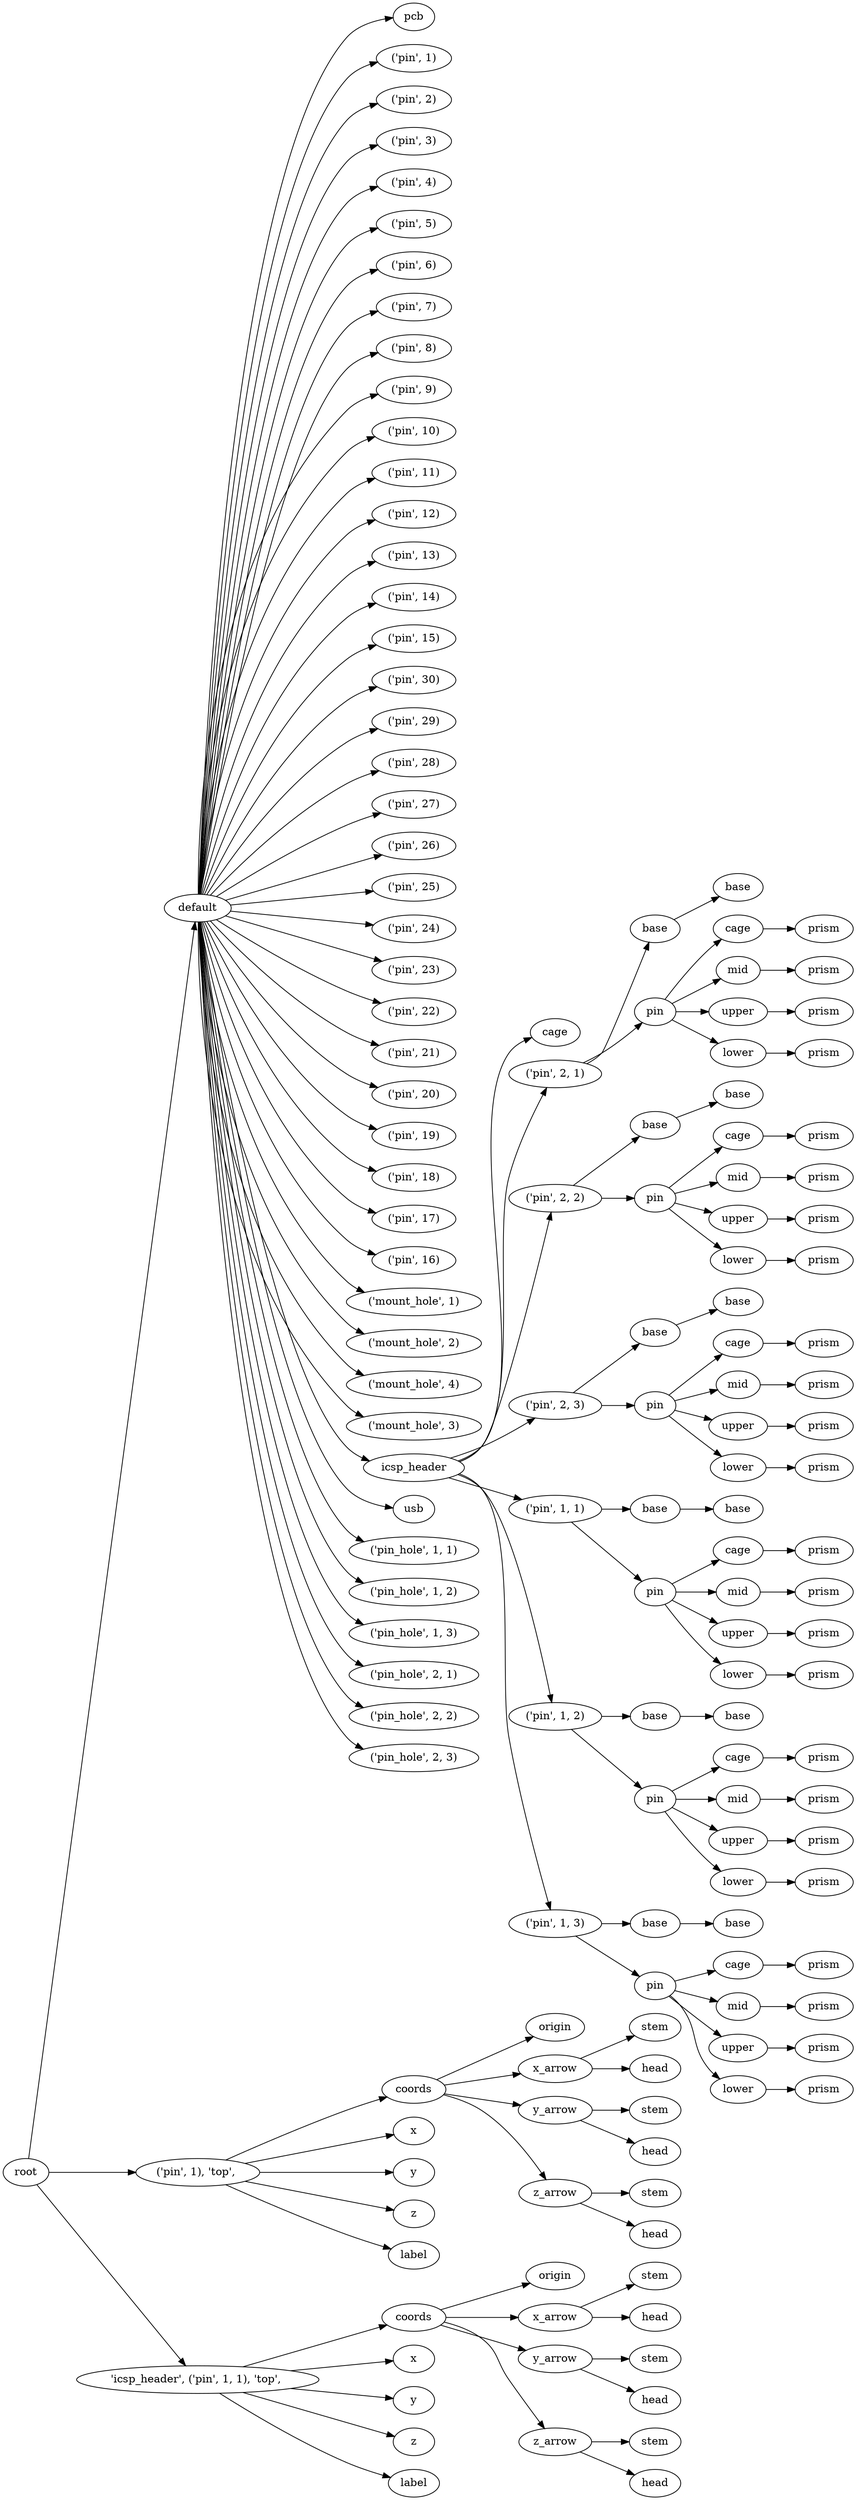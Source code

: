 digraph default {
	graph [rankdir=LR]
	root_1 [label=root href="javascript:s=&quot;\(\)\nNone&quot;; console.log(s); alert(s);"]
	default_2 [label=default href="javascript:s=&quot;\(&#x27;default&#x27;,\)\nArduinoNanoClassic&quot;; console.log(s); alert(s);" tooltip=ArduinoNanoClassic]
	pcb_3 [label=pcb href="javascript:s=&quot;\(&#x27;default&#x27;,\ &#x27;pcb&#x27;\)\nBox&quot;; console.log(s); alert(s);" tooltip=Box]
	pin_4 [label="\('pin',\ 1\)" href="javascript:s=&quot;\(&#x27;default&#x27;,\ \(&#x27;pin&#x27;,\ 1\)\)\nCylinder&quot;; console.log(s); alert(s);" tooltip=Cylinder]
	pin_5 [label="\('pin',\ 2\)" href="javascript:s=&quot;\(&#x27;default&#x27;,\ \(&#x27;pin&#x27;,\ 2\)\)\nCylinder&quot;; console.log(s); alert(s);" tooltip=Cylinder]
	pin_6 [label="\('pin',\ 3\)" href="javascript:s=&quot;\(&#x27;default&#x27;,\ \(&#x27;pin&#x27;,\ 3\)\)\nCylinder&quot;; console.log(s); alert(s);" tooltip=Cylinder]
	pin_7 [label="\('pin',\ 4\)" href="javascript:s=&quot;\(&#x27;default&#x27;,\ \(&#x27;pin&#x27;,\ 4\)\)\nCylinder&quot;; console.log(s); alert(s);" tooltip=Cylinder]
	pin_8 [label="\('pin',\ 5\)" href="javascript:s=&quot;\(&#x27;default&#x27;,\ \(&#x27;pin&#x27;,\ 5\)\)\nCylinder&quot;; console.log(s); alert(s);" tooltip=Cylinder]
	pin_9 [label="\('pin',\ 6\)" href="javascript:s=&quot;\(&#x27;default&#x27;,\ \(&#x27;pin&#x27;,\ 6\)\)\nCylinder&quot;; console.log(s); alert(s);" tooltip=Cylinder]
	pin_10 [label="\('pin',\ 7\)" href="javascript:s=&quot;\(&#x27;default&#x27;,\ \(&#x27;pin&#x27;,\ 7\)\)\nCylinder&quot;; console.log(s); alert(s);" tooltip=Cylinder]
	pin_11 [label="\('pin',\ 8\)" href="javascript:s=&quot;\(&#x27;default&#x27;,\ \(&#x27;pin&#x27;,\ 8\)\)\nCylinder&quot;; console.log(s); alert(s);" tooltip=Cylinder]
	pin_12 [label="\('pin',\ 9\)" href="javascript:s=&quot;\(&#x27;default&#x27;,\ \(&#x27;pin&#x27;,\ 9\)\)\nCylinder&quot;; console.log(s); alert(s);" tooltip=Cylinder]
	pin_13 [label="\('pin',\ 10\)" href="javascript:s=&quot;\(&#x27;default&#x27;,\ \(&#x27;pin&#x27;,\ 10\)\)\nCylinder&quot;; console.log(s); alert(s);" tooltip=Cylinder]
	pin_14 [label="\('pin',\ 11\)" href="javascript:s=&quot;\(&#x27;default&#x27;,\ \(&#x27;pin&#x27;,\ 11\)\)\nCylinder&quot;; console.log(s); alert(s);" tooltip=Cylinder]
	pin_15 [label="\('pin',\ 12\)" href="javascript:s=&quot;\(&#x27;default&#x27;,\ \(&#x27;pin&#x27;,\ 12\)\)\nCylinder&quot;; console.log(s); alert(s);" tooltip=Cylinder]
	pin_16 [label="\('pin',\ 13\)" href="javascript:s=&quot;\(&#x27;default&#x27;,\ \(&#x27;pin&#x27;,\ 13\)\)\nCylinder&quot;; console.log(s); alert(s);" tooltip=Cylinder]
	pin_17 [label="\('pin',\ 14\)" href="javascript:s=&quot;\(&#x27;default&#x27;,\ \(&#x27;pin&#x27;,\ 14\)\)\nCylinder&quot;; console.log(s); alert(s);" tooltip=Cylinder]
	pin_18 [label="\('pin',\ 15\)" href="javascript:s=&quot;\(&#x27;default&#x27;,\ \(&#x27;pin&#x27;,\ 15\)\)\nCylinder&quot;; console.log(s); alert(s);" tooltip=Cylinder]
	pin_19 [label="\('pin',\ 30\)" href="javascript:s=&quot;\(&#x27;default&#x27;,\ \(&#x27;pin&#x27;,\ 30\)\)\nCylinder&quot;; console.log(s); alert(s);" tooltip=Cylinder]
	pin_20 [label="\('pin',\ 29\)" href="javascript:s=&quot;\(&#x27;default&#x27;,\ \(&#x27;pin&#x27;,\ 29\)\)\nCylinder&quot;; console.log(s); alert(s);" tooltip=Cylinder]
	pin_21 [label="\('pin',\ 28\)" href="javascript:s=&quot;\(&#x27;default&#x27;,\ \(&#x27;pin&#x27;,\ 28\)\)\nCylinder&quot;; console.log(s); alert(s);" tooltip=Cylinder]
	pin_22 [label="\('pin',\ 27\)" href="javascript:s=&quot;\(&#x27;default&#x27;,\ \(&#x27;pin&#x27;,\ 27\)\)\nCylinder&quot;; console.log(s); alert(s);" tooltip=Cylinder]
	pin_23 [label="\('pin',\ 26\)" href="javascript:s=&quot;\(&#x27;default&#x27;,\ \(&#x27;pin&#x27;,\ 26\)\)\nCylinder&quot;; console.log(s); alert(s);" tooltip=Cylinder]
	pin_24 [label="\('pin',\ 25\)" href="javascript:s=&quot;\(&#x27;default&#x27;,\ \(&#x27;pin&#x27;,\ 25\)\)\nCylinder&quot;; console.log(s); alert(s);" tooltip=Cylinder]
	pin_25 [label="\('pin',\ 24\)" href="javascript:s=&quot;\(&#x27;default&#x27;,\ \(&#x27;pin&#x27;,\ 24\)\)\nCylinder&quot;; console.log(s); alert(s);" tooltip=Cylinder]
	pin_26 [label="\('pin',\ 23\)" href="javascript:s=&quot;\(&#x27;default&#x27;,\ \(&#x27;pin&#x27;,\ 23\)\)\nCylinder&quot;; console.log(s); alert(s);" tooltip=Cylinder]
	pin_27 [label="\('pin',\ 22\)" href="javascript:s=&quot;\(&#x27;default&#x27;,\ \(&#x27;pin&#x27;,\ 22\)\)\nCylinder&quot;; console.log(s); alert(s);" tooltip=Cylinder]
	pin_28 [label="\('pin',\ 21\)" href="javascript:s=&quot;\(&#x27;default&#x27;,\ \(&#x27;pin&#x27;,\ 21\)\)\nCylinder&quot;; console.log(s); alert(s);" tooltip=Cylinder]
	pin_29 [label="\('pin',\ 20\)" href="javascript:s=&quot;\(&#x27;default&#x27;,\ \(&#x27;pin&#x27;,\ 20\)\)\nCylinder&quot;; console.log(s); alert(s);" tooltip=Cylinder]
	pin_30 [label="\('pin',\ 19\)" href="javascript:s=&quot;\(&#x27;default&#x27;,\ \(&#x27;pin&#x27;,\ 19\)\)\nCylinder&quot;; console.log(s); alert(s);" tooltip=Cylinder]
	pin_31 [label="\('pin',\ 18\)" href="javascript:s=&quot;\(&#x27;default&#x27;,\ \(&#x27;pin&#x27;,\ 18\)\)\nCylinder&quot;; console.log(s); alert(s);" tooltip=Cylinder]
	pin_32 [label="\('pin',\ 17\)" href="javascript:s=&quot;\(&#x27;default&#x27;,\ \(&#x27;pin&#x27;,\ 17\)\)\nCylinder&quot;; console.log(s); alert(s);" tooltip=Cylinder]
	pin_33 [label="\('pin',\ 16\)" href="javascript:s=&quot;\(&#x27;default&#x27;,\ \(&#x27;pin&#x27;,\ 16\)\)\nCylinder&quot;; console.log(s); alert(s);" tooltip=Cylinder]
	mount_hole_34 [label="\('mount_hole',\ 1\)" href="javascript:s=&quot;\(&#x27;default&#x27;,\ \(&#x27;mount_hole&#x27;,\ 1\)\)\nCylinder&quot;; console.log(s); alert(s);" tooltip=Cylinder]
	mount_hole_35 [label="\('mount_hole',\ 2\)" href="javascript:s=&quot;\(&#x27;default&#x27;,\ \(&#x27;mount_hole&#x27;,\ 2\)\)\nCylinder&quot;; console.log(s); alert(s);" tooltip=Cylinder]
	mount_hole_36 [label="\('mount_hole',\ 4\)" href="javascript:s=&quot;\(&#x27;default&#x27;,\ \(&#x27;mount_hole&#x27;,\ 4\)\)\nCylinder&quot;; console.log(s); alert(s);" tooltip=Cylinder]
	mount_hole_37 [label="\('mount_hole',\ 3\)" href="javascript:s=&quot;\(&#x27;default&#x27;,\ \(&#x27;mount_hole&#x27;,\ 3\)\)\nCylinder&quot;; console.log(s); alert(s);" tooltip=Cylinder]
	icsp_header_38 [label=icsp_header href="javascript:s=&quot;\(&#x27;default&#x27;,\ &#x27;icsp_header&#x27;\)\nHeader&quot;; console.log(s); alert(s);" tooltip=Header]
	cage_39 [label=cage href="javascript:s=&quot;\(&#x27;default&#x27;,\ &#x27;icsp_header&#x27;,\ &#x27;cage&#x27;\)\nBox&quot;; console.log(s); alert(s);" tooltip=Box]
	pin_40 [label="\('pin',\ 2,\ 1\)" href="javascript:s=&quot;\(&#x27;default&#x27;,\ &#x27;icsp_header&#x27;,\ \(&#x27;pin&#x27;,\ 2,\ 1\)\)\nMaker&quot;; console.log(s); alert(s);" tooltip=Maker]
	base_41 [label=base href="javascript:s=&quot;\(&#x27;default&#x27;,\ &#x27;icsp_header&#x27;,\ \(&#x27;pin&#x27;,\ 2,\ 1\),\ &#x27;base&#x27;\)\nHeaderBase&quot;; console.log(s); alert(s);" tooltip=HeaderBase]
	base_42 [label=base href="javascript:s=&quot;\(&#x27;default&#x27;,\ &#x27;icsp_header&#x27;,\ \(&#x27;pin&#x27;,\ 2,\ 1\),\ &#x27;base&#x27;,\ &#x27;base&#x27;\)\nLinearExtrude&quot;; console.log(s); alert(s);" tooltip=LinearExtrude]
	pin_43 [label=pin href="javascript:s=&quot;\(&#x27;default&#x27;,\ &#x27;icsp_header&#x27;,\ \(&#x27;pin&#x27;,\ 2,\ 1\),\ &#x27;pin&#x27;\)\nHeaderPin&quot;; console.log(s); alert(s);" tooltip=HeaderPin]
	cage_44 [label=cage href="javascript:s=&quot;\(&#x27;default&#x27;,\ &#x27;icsp_header&#x27;,\ \(&#x27;pin&#x27;,\ 2,\ 1\),\ &#x27;pin&#x27;,\ &#x27;cage&#x27;\)\nRegularPrism&quot;; console.log(s); alert(s);" tooltip=RegularPrism]
	prism_45 [label=prism href="javascript:s=&quot;\(&#x27;default&#x27;,\ &#x27;icsp_header&#x27;,\ \(&#x27;pin&#x27;,\ 2,\ 1\),\ &#x27;pin&#x27;,\ &#x27;cage&#x27;,\ &#x27;prism&#x27;\)\nLinearExtrude&quot;; console.log(s); alert(s);" tooltip=LinearExtrude]
	mid_46 [label=mid href="javascript:s=&quot;\(&#x27;default&#x27;,\ &#x27;icsp_header&#x27;,\ \(&#x27;pin&#x27;,\ 2,\ 1\),\ &#x27;pin&#x27;,\ &#x27;mid&#x27;\)\nRegularPrism&quot;; console.log(s); alert(s);" tooltip=RegularPrism]
	prism_47 [label=prism href="javascript:s=&quot;\(&#x27;default&#x27;,\ &#x27;icsp_header&#x27;,\ \(&#x27;pin&#x27;,\ 2,\ 1\),\ &#x27;pin&#x27;,\ &#x27;mid&#x27;,\ &#x27;prism&#x27;\)\nLinearExtrude&quot;; console.log(s); alert(s);" tooltip=LinearExtrude]
	upper_48 [label=upper href="javascript:s=&quot;\(&#x27;default&#x27;,\ &#x27;icsp_header&#x27;,\ \(&#x27;pin&#x27;,\ 2,\ 1\),\ &#x27;pin&#x27;,\ &#x27;upper&#x27;\)\nRegularPrism&quot;; console.log(s); alert(s);" tooltip=RegularPrism]
	prism_49 [label=prism href="javascript:s=&quot;\(&#x27;default&#x27;,\ &#x27;icsp_header&#x27;,\ \(&#x27;pin&#x27;,\ 2,\ 1\),\ &#x27;pin&#x27;,\ &#x27;upper&#x27;,\ &#x27;prism&#x27;\)\nLinearExtrude&quot;; console.log(s); alert(s);" tooltip=LinearExtrude]
	lower_50 [label=lower href="javascript:s=&quot;\(&#x27;default&#x27;,\ &#x27;icsp_header&#x27;,\ \(&#x27;pin&#x27;,\ 2,\ 1\),\ &#x27;pin&#x27;,\ &#x27;lower&#x27;\)\nRegularPrism&quot;; console.log(s); alert(s);" tooltip=RegularPrism]
	prism_51 [label=prism href="javascript:s=&quot;\(&#x27;default&#x27;,\ &#x27;icsp_header&#x27;,\ \(&#x27;pin&#x27;,\ 2,\ 1\),\ &#x27;pin&#x27;,\ &#x27;lower&#x27;,\ &#x27;prism&#x27;\)\nLinearExtrude&quot;; console.log(s); alert(s);" tooltip=LinearExtrude]
	pin_52 [label="\('pin',\ 2,\ 2\)" href="javascript:s=&quot;\(&#x27;default&#x27;,\ &#x27;icsp_header&#x27;,\ \(&#x27;pin&#x27;,\ 2,\ 2\)\)\nMaker&quot;; console.log(s); alert(s);" tooltip=Maker]
	base_53 [label=base href="javascript:s=&quot;\(&#x27;default&#x27;,\ &#x27;icsp_header&#x27;,\ \(&#x27;pin&#x27;,\ 2,\ 2\),\ &#x27;base&#x27;\)\nHeaderBase&quot;; console.log(s); alert(s);" tooltip=HeaderBase]
	base_54 [label=base href="javascript:s=&quot;\(&#x27;default&#x27;,\ &#x27;icsp_header&#x27;,\ \(&#x27;pin&#x27;,\ 2,\ 2\),\ &#x27;base&#x27;,\ &#x27;base&#x27;\)\nLinearExtrude&quot;; console.log(s); alert(s);" tooltip=LinearExtrude]
	pin_55 [label=pin href="javascript:s=&quot;\(&#x27;default&#x27;,\ &#x27;icsp_header&#x27;,\ \(&#x27;pin&#x27;,\ 2,\ 2\),\ &#x27;pin&#x27;\)\nHeaderPin&quot;; console.log(s); alert(s);" tooltip=HeaderPin]
	cage_56 [label=cage href="javascript:s=&quot;\(&#x27;default&#x27;,\ &#x27;icsp_header&#x27;,\ \(&#x27;pin&#x27;,\ 2,\ 2\),\ &#x27;pin&#x27;,\ &#x27;cage&#x27;\)\nRegularPrism&quot;; console.log(s); alert(s);" tooltip=RegularPrism]
	prism_57 [label=prism href="javascript:s=&quot;\(&#x27;default&#x27;,\ &#x27;icsp_header&#x27;,\ \(&#x27;pin&#x27;,\ 2,\ 2\),\ &#x27;pin&#x27;,\ &#x27;cage&#x27;,\ &#x27;prism&#x27;\)\nLinearExtrude&quot;; console.log(s); alert(s);" tooltip=LinearExtrude]
	mid_58 [label=mid href="javascript:s=&quot;\(&#x27;default&#x27;,\ &#x27;icsp_header&#x27;,\ \(&#x27;pin&#x27;,\ 2,\ 2\),\ &#x27;pin&#x27;,\ &#x27;mid&#x27;\)\nRegularPrism&quot;; console.log(s); alert(s);" tooltip=RegularPrism]
	prism_59 [label=prism href="javascript:s=&quot;\(&#x27;default&#x27;,\ &#x27;icsp_header&#x27;,\ \(&#x27;pin&#x27;,\ 2,\ 2\),\ &#x27;pin&#x27;,\ &#x27;mid&#x27;,\ &#x27;prism&#x27;\)\nLinearExtrude&quot;; console.log(s); alert(s);" tooltip=LinearExtrude]
	upper_60 [label=upper href="javascript:s=&quot;\(&#x27;default&#x27;,\ &#x27;icsp_header&#x27;,\ \(&#x27;pin&#x27;,\ 2,\ 2\),\ &#x27;pin&#x27;,\ &#x27;upper&#x27;\)\nRegularPrism&quot;; console.log(s); alert(s);" tooltip=RegularPrism]
	prism_61 [label=prism href="javascript:s=&quot;\(&#x27;default&#x27;,\ &#x27;icsp_header&#x27;,\ \(&#x27;pin&#x27;,\ 2,\ 2\),\ &#x27;pin&#x27;,\ &#x27;upper&#x27;,\ &#x27;prism&#x27;\)\nLinearExtrude&quot;; console.log(s); alert(s);" tooltip=LinearExtrude]
	lower_62 [label=lower href="javascript:s=&quot;\(&#x27;default&#x27;,\ &#x27;icsp_header&#x27;,\ \(&#x27;pin&#x27;,\ 2,\ 2\),\ &#x27;pin&#x27;,\ &#x27;lower&#x27;\)\nRegularPrism&quot;; console.log(s); alert(s);" tooltip=RegularPrism]
	prism_63 [label=prism href="javascript:s=&quot;\(&#x27;default&#x27;,\ &#x27;icsp_header&#x27;,\ \(&#x27;pin&#x27;,\ 2,\ 2\),\ &#x27;pin&#x27;,\ &#x27;lower&#x27;,\ &#x27;prism&#x27;\)\nLinearExtrude&quot;; console.log(s); alert(s);" tooltip=LinearExtrude]
	pin_64 [label="\('pin',\ 2,\ 3\)" href="javascript:s=&quot;\(&#x27;default&#x27;,\ &#x27;icsp_header&#x27;,\ \(&#x27;pin&#x27;,\ 2,\ 3\)\)\nMaker&quot;; console.log(s); alert(s);" tooltip=Maker]
	base_65 [label=base href="javascript:s=&quot;\(&#x27;default&#x27;,\ &#x27;icsp_header&#x27;,\ \(&#x27;pin&#x27;,\ 2,\ 3\),\ &#x27;base&#x27;\)\nHeaderBase&quot;; console.log(s); alert(s);" tooltip=HeaderBase]
	base_66 [label=base href="javascript:s=&quot;\(&#x27;default&#x27;,\ &#x27;icsp_header&#x27;,\ \(&#x27;pin&#x27;,\ 2,\ 3\),\ &#x27;base&#x27;,\ &#x27;base&#x27;\)\nLinearExtrude&quot;; console.log(s); alert(s);" tooltip=LinearExtrude]
	pin_67 [label=pin href="javascript:s=&quot;\(&#x27;default&#x27;,\ &#x27;icsp_header&#x27;,\ \(&#x27;pin&#x27;,\ 2,\ 3\),\ &#x27;pin&#x27;\)\nHeaderPin&quot;; console.log(s); alert(s);" tooltip=HeaderPin]
	cage_68 [label=cage href="javascript:s=&quot;\(&#x27;default&#x27;,\ &#x27;icsp_header&#x27;,\ \(&#x27;pin&#x27;,\ 2,\ 3\),\ &#x27;pin&#x27;,\ &#x27;cage&#x27;\)\nRegularPrism&quot;; console.log(s); alert(s);" tooltip=RegularPrism]
	prism_69 [label=prism href="javascript:s=&quot;\(&#x27;default&#x27;,\ &#x27;icsp_header&#x27;,\ \(&#x27;pin&#x27;,\ 2,\ 3\),\ &#x27;pin&#x27;,\ &#x27;cage&#x27;,\ &#x27;prism&#x27;\)\nLinearExtrude&quot;; console.log(s); alert(s);" tooltip=LinearExtrude]
	mid_70 [label=mid href="javascript:s=&quot;\(&#x27;default&#x27;,\ &#x27;icsp_header&#x27;,\ \(&#x27;pin&#x27;,\ 2,\ 3\),\ &#x27;pin&#x27;,\ &#x27;mid&#x27;\)\nRegularPrism&quot;; console.log(s); alert(s);" tooltip=RegularPrism]
	prism_71 [label=prism href="javascript:s=&quot;\(&#x27;default&#x27;,\ &#x27;icsp_header&#x27;,\ \(&#x27;pin&#x27;,\ 2,\ 3\),\ &#x27;pin&#x27;,\ &#x27;mid&#x27;,\ &#x27;prism&#x27;\)\nLinearExtrude&quot;; console.log(s); alert(s);" tooltip=LinearExtrude]
	upper_72 [label=upper href="javascript:s=&quot;\(&#x27;default&#x27;,\ &#x27;icsp_header&#x27;,\ \(&#x27;pin&#x27;,\ 2,\ 3\),\ &#x27;pin&#x27;,\ &#x27;upper&#x27;\)\nRegularPrism&quot;; console.log(s); alert(s);" tooltip=RegularPrism]
	prism_73 [label=prism href="javascript:s=&quot;\(&#x27;default&#x27;,\ &#x27;icsp_header&#x27;,\ \(&#x27;pin&#x27;,\ 2,\ 3\),\ &#x27;pin&#x27;,\ &#x27;upper&#x27;,\ &#x27;prism&#x27;\)\nLinearExtrude&quot;; console.log(s); alert(s);" tooltip=LinearExtrude]
	lower_74 [label=lower href="javascript:s=&quot;\(&#x27;default&#x27;,\ &#x27;icsp_header&#x27;,\ \(&#x27;pin&#x27;,\ 2,\ 3\),\ &#x27;pin&#x27;,\ &#x27;lower&#x27;\)\nRegularPrism&quot;; console.log(s); alert(s);" tooltip=RegularPrism]
	prism_75 [label=prism href="javascript:s=&quot;\(&#x27;default&#x27;,\ &#x27;icsp_header&#x27;,\ \(&#x27;pin&#x27;,\ 2,\ 3\),\ &#x27;pin&#x27;,\ &#x27;lower&#x27;,\ &#x27;prism&#x27;\)\nLinearExtrude&quot;; console.log(s); alert(s);" tooltip=LinearExtrude]
	pin_76 [label="\('pin',\ 1,\ 1\)" href="javascript:s=&quot;\(&#x27;default&#x27;,\ &#x27;icsp_header&#x27;,\ \(&#x27;pin&#x27;,\ 1,\ 1\)\)\nMaker&quot;; console.log(s); alert(s);" tooltip=Maker]
	base_77 [label=base href="javascript:s=&quot;\(&#x27;default&#x27;,\ &#x27;icsp_header&#x27;,\ \(&#x27;pin&#x27;,\ 1,\ 1\),\ &#x27;base&#x27;\)\nHeaderBase&quot;; console.log(s); alert(s);" tooltip=HeaderBase]
	base_78 [label=base href="javascript:s=&quot;\(&#x27;default&#x27;,\ &#x27;icsp_header&#x27;,\ \(&#x27;pin&#x27;,\ 1,\ 1\),\ &#x27;base&#x27;,\ &#x27;base&#x27;\)\nLinearExtrude&quot;; console.log(s); alert(s);" tooltip=LinearExtrude]
	pin_79 [label=pin href="javascript:s=&quot;\(&#x27;default&#x27;,\ &#x27;icsp_header&#x27;,\ \(&#x27;pin&#x27;,\ 1,\ 1\),\ &#x27;pin&#x27;\)\nHeaderPin&quot;; console.log(s); alert(s);" tooltip=HeaderPin]
	cage_80 [label=cage href="javascript:s=&quot;\(&#x27;default&#x27;,\ &#x27;icsp_header&#x27;,\ \(&#x27;pin&#x27;,\ 1,\ 1\),\ &#x27;pin&#x27;,\ &#x27;cage&#x27;\)\nRegularPrism&quot;; console.log(s); alert(s);" tooltip=RegularPrism]
	prism_81 [label=prism href="javascript:s=&quot;\(&#x27;default&#x27;,\ &#x27;icsp_header&#x27;,\ \(&#x27;pin&#x27;,\ 1,\ 1\),\ &#x27;pin&#x27;,\ &#x27;cage&#x27;,\ &#x27;prism&#x27;\)\nLinearExtrude&quot;; console.log(s); alert(s);" tooltip=LinearExtrude]
	mid_82 [label=mid href="javascript:s=&quot;\(&#x27;default&#x27;,\ &#x27;icsp_header&#x27;,\ \(&#x27;pin&#x27;,\ 1,\ 1\),\ &#x27;pin&#x27;,\ &#x27;mid&#x27;\)\nRegularPrism&quot;; console.log(s); alert(s);" tooltip=RegularPrism]
	prism_83 [label=prism href="javascript:s=&quot;\(&#x27;default&#x27;,\ &#x27;icsp_header&#x27;,\ \(&#x27;pin&#x27;,\ 1,\ 1\),\ &#x27;pin&#x27;,\ &#x27;mid&#x27;,\ &#x27;prism&#x27;\)\nLinearExtrude&quot;; console.log(s); alert(s);" tooltip=LinearExtrude]
	upper_84 [label=upper href="javascript:s=&quot;\(&#x27;default&#x27;,\ &#x27;icsp_header&#x27;,\ \(&#x27;pin&#x27;,\ 1,\ 1\),\ &#x27;pin&#x27;,\ &#x27;upper&#x27;\)\nRegularPrism&quot;; console.log(s); alert(s);" tooltip=RegularPrism]
	prism_85 [label=prism href="javascript:s=&quot;\(&#x27;default&#x27;,\ &#x27;icsp_header&#x27;,\ \(&#x27;pin&#x27;,\ 1,\ 1\),\ &#x27;pin&#x27;,\ &#x27;upper&#x27;,\ &#x27;prism&#x27;\)\nLinearExtrude&quot;; console.log(s); alert(s);" tooltip=LinearExtrude]
	lower_86 [label=lower href="javascript:s=&quot;\(&#x27;default&#x27;,\ &#x27;icsp_header&#x27;,\ \(&#x27;pin&#x27;,\ 1,\ 1\),\ &#x27;pin&#x27;,\ &#x27;lower&#x27;\)\nRegularPrism&quot;; console.log(s); alert(s);" tooltip=RegularPrism]
	prism_87 [label=prism href="javascript:s=&quot;\(&#x27;default&#x27;,\ &#x27;icsp_header&#x27;,\ \(&#x27;pin&#x27;,\ 1,\ 1\),\ &#x27;pin&#x27;,\ &#x27;lower&#x27;,\ &#x27;prism&#x27;\)\nLinearExtrude&quot;; console.log(s); alert(s);" tooltip=LinearExtrude]
	pin_88 [label="\('pin',\ 1,\ 2\)" href="javascript:s=&quot;\(&#x27;default&#x27;,\ &#x27;icsp_header&#x27;,\ \(&#x27;pin&#x27;,\ 1,\ 2\)\)\nMaker&quot;; console.log(s); alert(s);" tooltip=Maker]
	base_89 [label=base href="javascript:s=&quot;\(&#x27;default&#x27;,\ &#x27;icsp_header&#x27;,\ \(&#x27;pin&#x27;,\ 1,\ 2\),\ &#x27;base&#x27;\)\nHeaderBase&quot;; console.log(s); alert(s);" tooltip=HeaderBase]
	base_90 [label=base href="javascript:s=&quot;\(&#x27;default&#x27;,\ &#x27;icsp_header&#x27;,\ \(&#x27;pin&#x27;,\ 1,\ 2\),\ &#x27;base&#x27;,\ &#x27;base&#x27;\)\nLinearExtrude&quot;; console.log(s); alert(s);" tooltip=LinearExtrude]
	pin_91 [label=pin href="javascript:s=&quot;\(&#x27;default&#x27;,\ &#x27;icsp_header&#x27;,\ \(&#x27;pin&#x27;,\ 1,\ 2\),\ &#x27;pin&#x27;\)\nHeaderPin&quot;; console.log(s); alert(s);" tooltip=HeaderPin]
	cage_92 [label=cage href="javascript:s=&quot;\(&#x27;default&#x27;,\ &#x27;icsp_header&#x27;,\ \(&#x27;pin&#x27;,\ 1,\ 2\),\ &#x27;pin&#x27;,\ &#x27;cage&#x27;\)\nRegularPrism&quot;; console.log(s); alert(s);" tooltip=RegularPrism]
	prism_93 [label=prism href="javascript:s=&quot;\(&#x27;default&#x27;,\ &#x27;icsp_header&#x27;,\ \(&#x27;pin&#x27;,\ 1,\ 2\),\ &#x27;pin&#x27;,\ &#x27;cage&#x27;,\ &#x27;prism&#x27;\)\nLinearExtrude&quot;; console.log(s); alert(s);" tooltip=LinearExtrude]
	mid_94 [label=mid href="javascript:s=&quot;\(&#x27;default&#x27;,\ &#x27;icsp_header&#x27;,\ \(&#x27;pin&#x27;,\ 1,\ 2\),\ &#x27;pin&#x27;,\ &#x27;mid&#x27;\)\nRegularPrism&quot;; console.log(s); alert(s);" tooltip=RegularPrism]
	prism_95 [label=prism href="javascript:s=&quot;\(&#x27;default&#x27;,\ &#x27;icsp_header&#x27;,\ \(&#x27;pin&#x27;,\ 1,\ 2\),\ &#x27;pin&#x27;,\ &#x27;mid&#x27;,\ &#x27;prism&#x27;\)\nLinearExtrude&quot;; console.log(s); alert(s);" tooltip=LinearExtrude]
	upper_96 [label=upper href="javascript:s=&quot;\(&#x27;default&#x27;,\ &#x27;icsp_header&#x27;,\ \(&#x27;pin&#x27;,\ 1,\ 2\),\ &#x27;pin&#x27;,\ &#x27;upper&#x27;\)\nRegularPrism&quot;; console.log(s); alert(s);" tooltip=RegularPrism]
	prism_97 [label=prism href="javascript:s=&quot;\(&#x27;default&#x27;,\ &#x27;icsp_header&#x27;,\ \(&#x27;pin&#x27;,\ 1,\ 2\),\ &#x27;pin&#x27;,\ &#x27;upper&#x27;,\ &#x27;prism&#x27;\)\nLinearExtrude&quot;; console.log(s); alert(s);" tooltip=LinearExtrude]
	lower_98 [label=lower href="javascript:s=&quot;\(&#x27;default&#x27;,\ &#x27;icsp_header&#x27;,\ \(&#x27;pin&#x27;,\ 1,\ 2\),\ &#x27;pin&#x27;,\ &#x27;lower&#x27;\)\nRegularPrism&quot;; console.log(s); alert(s);" tooltip=RegularPrism]
	prism_99 [label=prism href="javascript:s=&quot;\(&#x27;default&#x27;,\ &#x27;icsp_header&#x27;,\ \(&#x27;pin&#x27;,\ 1,\ 2\),\ &#x27;pin&#x27;,\ &#x27;lower&#x27;,\ &#x27;prism&#x27;\)\nLinearExtrude&quot;; console.log(s); alert(s);" tooltip=LinearExtrude]
	pin_100 [label="\('pin',\ 1,\ 3\)" href="javascript:s=&quot;\(&#x27;default&#x27;,\ &#x27;icsp_header&#x27;,\ \(&#x27;pin&#x27;,\ 1,\ 3\)\)\nMaker&quot;; console.log(s); alert(s);" tooltip=Maker]
	base_101 [label=base href="javascript:s=&quot;\(&#x27;default&#x27;,\ &#x27;icsp_header&#x27;,\ \(&#x27;pin&#x27;,\ 1,\ 3\),\ &#x27;base&#x27;\)\nHeaderBase&quot;; console.log(s); alert(s);" tooltip=HeaderBase]
	base_102 [label=base href="javascript:s=&quot;\(&#x27;default&#x27;,\ &#x27;icsp_header&#x27;,\ \(&#x27;pin&#x27;,\ 1,\ 3\),\ &#x27;base&#x27;,\ &#x27;base&#x27;\)\nLinearExtrude&quot;; console.log(s); alert(s);" tooltip=LinearExtrude]
	pin_103 [label=pin href="javascript:s=&quot;\(&#x27;default&#x27;,\ &#x27;icsp_header&#x27;,\ \(&#x27;pin&#x27;,\ 1,\ 3\),\ &#x27;pin&#x27;\)\nHeaderPin&quot;; console.log(s); alert(s);" tooltip=HeaderPin]
	cage_104 [label=cage href="javascript:s=&quot;\(&#x27;default&#x27;,\ &#x27;icsp_header&#x27;,\ \(&#x27;pin&#x27;,\ 1,\ 3\),\ &#x27;pin&#x27;,\ &#x27;cage&#x27;\)\nRegularPrism&quot;; console.log(s); alert(s);" tooltip=RegularPrism]
	prism_105 [label=prism href="javascript:s=&quot;\(&#x27;default&#x27;,\ &#x27;icsp_header&#x27;,\ \(&#x27;pin&#x27;,\ 1,\ 3\),\ &#x27;pin&#x27;,\ &#x27;cage&#x27;,\ &#x27;prism&#x27;\)\nLinearExtrude&quot;; console.log(s); alert(s);" tooltip=LinearExtrude]
	mid_106 [label=mid href="javascript:s=&quot;\(&#x27;default&#x27;,\ &#x27;icsp_header&#x27;,\ \(&#x27;pin&#x27;,\ 1,\ 3\),\ &#x27;pin&#x27;,\ &#x27;mid&#x27;\)\nRegularPrism&quot;; console.log(s); alert(s);" tooltip=RegularPrism]
	prism_107 [label=prism href="javascript:s=&quot;\(&#x27;default&#x27;,\ &#x27;icsp_header&#x27;,\ \(&#x27;pin&#x27;,\ 1,\ 3\),\ &#x27;pin&#x27;,\ &#x27;mid&#x27;,\ &#x27;prism&#x27;\)\nLinearExtrude&quot;; console.log(s); alert(s);" tooltip=LinearExtrude]
	upper_108 [label=upper href="javascript:s=&quot;\(&#x27;default&#x27;,\ &#x27;icsp_header&#x27;,\ \(&#x27;pin&#x27;,\ 1,\ 3\),\ &#x27;pin&#x27;,\ &#x27;upper&#x27;\)\nRegularPrism&quot;; console.log(s); alert(s);" tooltip=RegularPrism]
	prism_109 [label=prism href="javascript:s=&quot;\(&#x27;default&#x27;,\ &#x27;icsp_header&#x27;,\ \(&#x27;pin&#x27;,\ 1,\ 3\),\ &#x27;pin&#x27;,\ &#x27;upper&#x27;,\ &#x27;prism&#x27;\)\nLinearExtrude&quot;; console.log(s); alert(s);" tooltip=LinearExtrude]
	lower_110 [label=lower href="javascript:s=&quot;\(&#x27;default&#x27;,\ &#x27;icsp_header&#x27;,\ \(&#x27;pin&#x27;,\ 1,\ 3\),\ &#x27;pin&#x27;,\ &#x27;lower&#x27;\)\nRegularPrism&quot;; console.log(s); alert(s);" tooltip=RegularPrism]
	prism_111 [label=prism href="javascript:s=&quot;\(&#x27;default&#x27;,\ &#x27;icsp_header&#x27;,\ \(&#x27;pin&#x27;,\ 1,\ 3\),\ &#x27;pin&#x27;,\ &#x27;lower&#x27;,\ &#x27;prism&#x27;\)\nLinearExtrude&quot;; console.log(s); alert(s);" tooltip=LinearExtrude]
	usb_112 [label=usb href="javascript:s=&quot;\(&#x27;default&#x27;,\ &#x27;usb&#x27;\)\nBox&quot;; console.log(s); alert(s);" tooltip=Box]
	pin_hole_113 [label="\('pin_hole',\ 1,\ 1\)" href="javascript:s=&quot;\(&#x27;default&#x27;,\ \(&#x27;pin_hole&#x27;,\ 1,\ 1\)\)\nCylinder&quot;; console.log(s); alert(s);" tooltip=Cylinder]
	pin_hole_114 [label="\('pin_hole',\ 1,\ 2\)" href="javascript:s=&quot;\(&#x27;default&#x27;,\ \(&#x27;pin_hole&#x27;,\ 1,\ 2\)\)\nCylinder&quot;; console.log(s); alert(s);" tooltip=Cylinder]
	pin_hole_115 [label="\('pin_hole',\ 1,\ 3\)" href="javascript:s=&quot;\(&#x27;default&#x27;,\ \(&#x27;pin_hole&#x27;,\ 1,\ 3\)\)\nCylinder&quot;; console.log(s); alert(s);" tooltip=Cylinder]
	pin_hole_116 [label="\('pin_hole',\ 2,\ 1\)" href="javascript:s=&quot;\(&#x27;default&#x27;,\ \(&#x27;pin_hole&#x27;,\ 2,\ 1\)\)\nCylinder&quot;; console.log(s); alert(s);" tooltip=Cylinder]
	pin_hole_117 [label="\('pin_hole',\ 2,\ 2\)" href="javascript:s=&quot;\(&#x27;default&#x27;,\ \(&#x27;pin_hole&#x27;,\ 2,\ 2\)\)\nCylinder&quot;; console.log(s); alert(s);" tooltip=Cylinder]
	pin_hole_118 [label="\('pin_hole',\ 2,\ 3\)" href="javascript:s=&quot;\(&#x27;default&#x27;,\ \(&#x27;pin_hole&#x27;,\ 2,\ 3\)\)\nCylinder&quot;; console.log(s); alert(s);" tooltip=Cylinder]
	119 [label="\('pin',\ 1\),\ 'top',\ " href="javascript:s=&quot;\(&quot;\(&#x27;pin&#x27;,\ 1\),\ &#x27;top&#x27;,\ &quot;,\)\nAnnotatedCoordinates&quot;; console.log(s); alert(s);" tooltip=AnnotatedCoordinates]
	coords_120 [label=coords href="javascript:s=&quot;\(&quot;\(&#x27;pin&#x27;,\ 1\),\ &#x27;top&#x27;,\ &quot;,\ &#x27;coords&#x27;\)\nCoordinates&quot;; console.log(s); alert(s);" tooltip=Coordinates]
	origin_121 [label=origin href="javascript:s=&quot;\(&quot;\(&#x27;pin&#x27;,\ 1\),\ &#x27;top&#x27;,\ &quot;,\ &#x27;coords&#x27;,\ &#x27;origin&#x27;\)\nCoordinatesCage&quot;; console.log(s); alert(s);" tooltip=CoordinatesCage]
	x_arrow_122 [label=x_arrow href="javascript:s=&quot;\(&quot;\(&#x27;pin&#x27;,\ 1\),\ &#x27;top&#x27;,\ &quot;,\ &#x27;coords&#x27;,\ &#x27;x_arrow&#x27;\)\nArrow&quot;; console.log(s); alert(s);" tooltip=Arrow]
	stem_123 [label=stem href="javascript:s=&quot;\(&quot;\(&#x27;pin&#x27;,\ 1\),\ &#x27;top&#x27;,\ &quot;,\ &#x27;coords&#x27;,\ &#x27;x_arrow&#x27;,\ &#x27;stem&#x27;\)\nCone&quot;; console.log(s); alert(s);" tooltip=Cone]
	head_124 [label=head href="javascript:s=&quot;\(&quot;\(&#x27;pin&#x27;,\ 1\),\ &#x27;top&#x27;,\ &quot;,\ &#x27;coords&#x27;,\ &#x27;x_arrow&#x27;,\ &#x27;head&#x27;\)\nCone&quot;; console.log(s); alert(s);" tooltip=Cone]
	y_arrow_125 [label=y_arrow href="javascript:s=&quot;\(&quot;\(&#x27;pin&#x27;,\ 1\),\ &#x27;top&#x27;,\ &quot;,\ &#x27;coords&#x27;,\ &#x27;y_arrow&#x27;\)\nArrow&quot;; console.log(s); alert(s);" tooltip=Arrow]
	stem_126 [label=stem href="javascript:s=&quot;\(&quot;\(&#x27;pin&#x27;,\ 1\),\ &#x27;top&#x27;,\ &quot;,\ &#x27;coords&#x27;,\ &#x27;y_arrow&#x27;,\ &#x27;stem&#x27;\)\nCone&quot;; console.log(s); alert(s);" tooltip=Cone]
	head_127 [label=head href="javascript:s=&quot;\(&quot;\(&#x27;pin&#x27;,\ 1\),\ &#x27;top&#x27;,\ &quot;,\ &#x27;coords&#x27;,\ &#x27;y_arrow&#x27;,\ &#x27;head&#x27;\)\nCone&quot;; console.log(s); alert(s);" tooltip=Cone]
	z_arrow_128 [label=z_arrow href="javascript:s=&quot;\(&quot;\(&#x27;pin&#x27;,\ 1\),\ &#x27;top&#x27;,\ &quot;,\ &#x27;coords&#x27;,\ &#x27;z_arrow&#x27;\)\nArrow&quot;; console.log(s); alert(s);" tooltip=Arrow]
	stem_129 [label=stem href="javascript:s=&quot;\(&quot;\(&#x27;pin&#x27;,\ 1\),\ &#x27;top&#x27;,\ &quot;,\ &#x27;coords&#x27;,\ &#x27;z_arrow&#x27;,\ &#x27;stem&#x27;\)\nCone&quot;; console.log(s); alert(s);" tooltip=Cone]
	head_130 [label=head href="javascript:s=&quot;\(&quot;\(&#x27;pin&#x27;,\ 1\),\ &#x27;top&#x27;,\ &quot;,\ &#x27;coords&#x27;,\ &#x27;z_arrow&#x27;,\ &#x27;head&#x27;\)\nCone&quot;; console.log(s); alert(s);" tooltip=Cone]
	x_131 [label=x href="javascript:s=&quot;\(&quot;\(&#x27;pin&#x27;,\ 1\),\ &#x27;top&#x27;,\ &quot;,\ &#x27;x&#x27;\)\nText&quot;; console.log(s); alert(s);" tooltip=Text]
	y_132 [label=y href="javascript:s=&quot;\(&quot;\(&#x27;pin&#x27;,\ 1\),\ &#x27;top&#x27;,\ &quot;,\ &#x27;y&#x27;\)\nText&quot;; console.log(s); alert(s);" tooltip=Text]
	z_133 [label=z href="javascript:s=&quot;\(&quot;\(&#x27;pin&#x27;,\ 1\),\ &#x27;top&#x27;,\ &quot;,\ &#x27;z&#x27;\)\nText&quot;; console.log(s); alert(s);" tooltip=Text]
	label_134 [label=label href="javascript:s=&quot;\(&quot;\(&#x27;pin&#x27;,\ 1\),\ &#x27;top&#x27;,\ &quot;,\ &#x27;label&#x27;\)\nText&quot;; console.log(s); alert(s);" tooltip=Text]
	135 [label="'icsp_header',\ \('pin',\ 1,\ 1\),\ 'top',\ " href="javascript:s=&quot;\(&quot;&#x27;icsp_header&#x27;,\ \(&#x27;pin&#x27;,\ 1,\ 1\),\ &#x27;top&#x27;,\ &quot;,\)\nAnnotatedCoordinates&quot;; console.log(s); alert(s);" tooltip=AnnotatedCoordinates]
	coords_136 [label=coords href="javascript:s=&quot;\(&quot;&#x27;icsp_header&#x27;,\ \(&#x27;pin&#x27;,\ 1,\ 1\),\ &#x27;top&#x27;,\ &quot;,\ &#x27;coords&#x27;\)\nCoordinates&quot;; console.log(s); alert(s);" tooltip=Coordinates]
	origin_137 [label=origin href="javascript:s=&quot;\(&quot;&#x27;icsp_header&#x27;,\ \(&#x27;pin&#x27;,\ 1,\ 1\),\ &#x27;top&#x27;,\ &quot;,\ &#x27;coords&#x27;,\ &#x27;origin&#x27;\)\nCoordinatesCage&quot;; console.log(s); alert(s);" tooltip=CoordinatesCage]
	x_arrow_138 [label=x_arrow href="javascript:s=&quot;\(&quot;&#x27;icsp_header&#x27;,\ \(&#x27;pin&#x27;,\ 1,\ 1\),\ &#x27;top&#x27;,\ &quot;,\ &#x27;coords&#x27;,\ &#x27;x_arrow&#x27;\)\nArrow&quot;; console.log(s); alert(s);" tooltip=Arrow]
	stem_139 [label=stem href="javascript:s=&quot;\(&quot;&#x27;icsp_header&#x27;,\ \(&#x27;pin&#x27;,\ 1,\ 1\),\ &#x27;top&#x27;,\ &quot;,\ &#x27;coords&#x27;,\ &#x27;x_arrow&#x27;,\ &#x27;stem&#x27;\)\nCone&quot;; console.log(s); alert(s);" tooltip=Cone]
	head_140 [label=head href="javascript:s=&quot;\(&quot;&#x27;icsp_header&#x27;,\ \(&#x27;pin&#x27;,\ 1,\ 1\),\ &#x27;top&#x27;,\ &quot;,\ &#x27;coords&#x27;,\ &#x27;x_arrow&#x27;,\ &#x27;head&#x27;\)\nCone&quot;; console.log(s); alert(s);" tooltip=Cone]
	y_arrow_141 [label=y_arrow href="javascript:s=&quot;\(&quot;&#x27;icsp_header&#x27;,\ \(&#x27;pin&#x27;,\ 1,\ 1\),\ &#x27;top&#x27;,\ &quot;,\ &#x27;coords&#x27;,\ &#x27;y_arrow&#x27;\)\nArrow&quot;; console.log(s); alert(s);" tooltip=Arrow]
	stem_142 [label=stem href="javascript:s=&quot;\(&quot;&#x27;icsp_header&#x27;,\ \(&#x27;pin&#x27;,\ 1,\ 1\),\ &#x27;top&#x27;,\ &quot;,\ &#x27;coords&#x27;,\ &#x27;y_arrow&#x27;,\ &#x27;stem&#x27;\)\nCone&quot;; console.log(s); alert(s);" tooltip=Cone]
	head_143 [label=head href="javascript:s=&quot;\(&quot;&#x27;icsp_header&#x27;,\ \(&#x27;pin&#x27;,\ 1,\ 1\),\ &#x27;top&#x27;,\ &quot;,\ &#x27;coords&#x27;,\ &#x27;y_arrow&#x27;,\ &#x27;head&#x27;\)\nCone&quot;; console.log(s); alert(s);" tooltip=Cone]
	z_arrow_144 [label=z_arrow href="javascript:s=&quot;\(&quot;&#x27;icsp_header&#x27;,\ \(&#x27;pin&#x27;,\ 1,\ 1\),\ &#x27;top&#x27;,\ &quot;,\ &#x27;coords&#x27;,\ &#x27;z_arrow&#x27;\)\nArrow&quot;; console.log(s); alert(s);" tooltip=Arrow]
	stem_145 [label=stem href="javascript:s=&quot;\(&quot;&#x27;icsp_header&#x27;,\ \(&#x27;pin&#x27;,\ 1,\ 1\),\ &#x27;top&#x27;,\ &quot;,\ &#x27;coords&#x27;,\ &#x27;z_arrow&#x27;,\ &#x27;stem&#x27;\)\nCone&quot;; console.log(s); alert(s);" tooltip=Cone]
	head_146 [label=head href="javascript:s=&quot;\(&quot;&#x27;icsp_header&#x27;,\ \(&#x27;pin&#x27;,\ 1,\ 1\),\ &#x27;top&#x27;,\ &quot;,\ &#x27;coords&#x27;,\ &#x27;z_arrow&#x27;,\ &#x27;head&#x27;\)\nCone&quot;; console.log(s); alert(s);" tooltip=Cone]
	x_147 [label=x href="javascript:s=&quot;\(&quot;&#x27;icsp_header&#x27;,\ \(&#x27;pin&#x27;,\ 1,\ 1\),\ &#x27;top&#x27;,\ &quot;,\ &#x27;x&#x27;\)\nText&quot;; console.log(s); alert(s);" tooltip=Text]
	y_148 [label=y href="javascript:s=&quot;\(&quot;&#x27;icsp_header&#x27;,\ \(&#x27;pin&#x27;,\ 1,\ 1\),\ &#x27;top&#x27;,\ &quot;,\ &#x27;y&#x27;\)\nText&quot;; console.log(s); alert(s);" tooltip=Text]
	z_149 [label=z href="javascript:s=&quot;\(&quot;&#x27;icsp_header&#x27;,\ \(&#x27;pin&#x27;,\ 1,\ 1\),\ &#x27;top&#x27;,\ &quot;,\ &#x27;z&#x27;\)\nText&quot;; console.log(s); alert(s);" tooltip=Text]
	label_150 [label=label href="javascript:s=&quot;\(&quot;&#x27;icsp_header&#x27;,\ \(&#x27;pin&#x27;,\ 1,\ 1\),\ &#x27;top&#x27;,\ &quot;,\ &#x27;label&#x27;\)\nText&quot;; console.log(s); alert(s);" tooltip=Text]
	root_1 -> default_2
	default_2 -> pcb_3
	default_2 -> pin_4
	default_2 -> pin_5
	default_2 -> pin_6
	default_2 -> pin_7
	default_2 -> pin_8
	default_2 -> pin_9
	default_2 -> pin_10
	default_2 -> pin_11
	default_2 -> pin_12
	default_2 -> pin_13
	default_2 -> pin_14
	default_2 -> pin_15
	default_2 -> pin_16
	default_2 -> pin_17
	default_2 -> pin_18
	default_2 -> pin_19
	default_2 -> pin_20
	default_2 -> pin_21
	default_2 -> pin_22
	default_2 -> pin_23
	default_2 -> pin_24
	default_2 -> pin_25
	default_2 -> pin_26
	default_2 -> pin_27
	default_2 -> pin_28
	default_2 -> pin_29
	default_2 -> pin_30
	default_2 -> pin_31
	default_2 -> pin_32
	default_2 -> pin_33
	default_2 -> mount_hole_34
	default_2 -> mount_hole_35
	default_2 -> mount_hole_36
	default_2 -> mount_hole_37
	default_2 -> icsp_header_38
	icsp_header_38 -> cage_39
	icsp_header_38 -> pin_40
	pin_40 -> base_41
	base_41 -> base_42
	pin_40 -> pin_43
	pin_43 -> cage_44
	cage_44 -> prism_45
	pin_43 -> mid_46
	mid_46 -> prism_47
	pin_43 -> upper_48
	upper_48 -> prism_49
	pin_43 -> lower_50
	lower_50 -> prism_51
	icsp_header_38 -> pin_52
	pin_52 -> base_53
	base_53 -> base_54
	pin_52 -> pin_55
	pin_55 -> cage_56
	cage_56 -> prism_57
	pin_55 -> mid_58
	mid_58 -> prism_59
	pin_55 -> upper_60
	upper_60 -> prism_61
	pin_55 -> lower_62
	lower_62 -> prism_63
	icsp_header_38 -> pin_64
	pin_64 -> base_65
	base_65 -> base_66
	pin_64 -> pin_67
	pin_67 -> cage_68
	cage_68 -> prism_69
	pin_67 -> mid_70
	mid_70 -> prism_71
	pin_67 -> upper_72
	upper_72 -> prism_73
	pin_67 -> lower_74
	lower_74 -> prism_75
	icsp_header_38 -> pin_76
	pin_76 -> base_77
	base_77 -> base_78
	pin_76 -> pin_79
	pin_79 -> cage_80
	cage_80 -> prism_81
	pin_79 -> mid_82
	mid_82 -> prism_83
	pin_79 -> upper_84
	upper_84 -> prism_85
	pin_79 -> lower_86
	lower_86 -> prism_87
	icsp_header_38 -> pin_88
	pin_88 -> base_89
	base_89 -> base_90
	pin_88 -> pin_91
	pin_91 -> cage_92
	cage_92 -> prism_93
	pin_91 -> mid_94
	mid_94 -> prism_95
	pin_91 -> upper_96
	upper_96 -> prism_97
	pin_91 -> lower_98
	lower_98 -> prism_99
	icsp_header_38 -> pin_100
	pin_100 -> base_101
	base_101 -> base_102
	pin_100 -> pin_103
	pin_103 -> cage_104
	cage_104 -> prism_105
	pin_103 -> mid_106
	mid_106 -> prism_107
	pin_103 -> upper_108
	upper_108 -> prism_109
	pin_103 -> lower_110
	lower_110 -> prism_111
	default_2 -> usb_112
	default_2 -> pin_hole_113
	default_2 -> pin_hole_114
	default_2 -> pin_hole_115
	default_2 -> pin_hole_116
	default_2 -> pin_hole_117
	default_2 -> pin_hole_118
	root_1 -> 119
	119 -> coords_120
	coords_120 -> origin_121
	coords_120 -> x_arrow_122
	x_arrow_122 -> stem_123
	x_arrow_122 -> head_124
	coords_120 -> y_arrow_125
	y_arrow_125 -> stem_126
	y_arrow_125 -> head_127
	coords_120 -> z_arrow_128
	z_arrow_128 -> stem_129
	z_arrow_128 -> head_130
	119 -> x_131
	119 -> y_132
	119 -> z_133
	119 -> label_134
	root_1 -> 135
	135 -> coords_136
	coords_136 -> origin_137
	coords_136 -> x_arrow_138
	x_arrow_138 -> stem_139
	x_arrow_138 -> head_140
	coords_136 -> y_arrow_141
	y_arrow_141 -> stem_142
	y_arrow_141 -> head_143
	coords_136 -> z_arrow_144
	z_arrow_144 -> stem_145
	z_arrow_144 -> head_146
	135 -> x_147
	135 -> y_148
	135 -> z_149
	135 -> label_150
}
